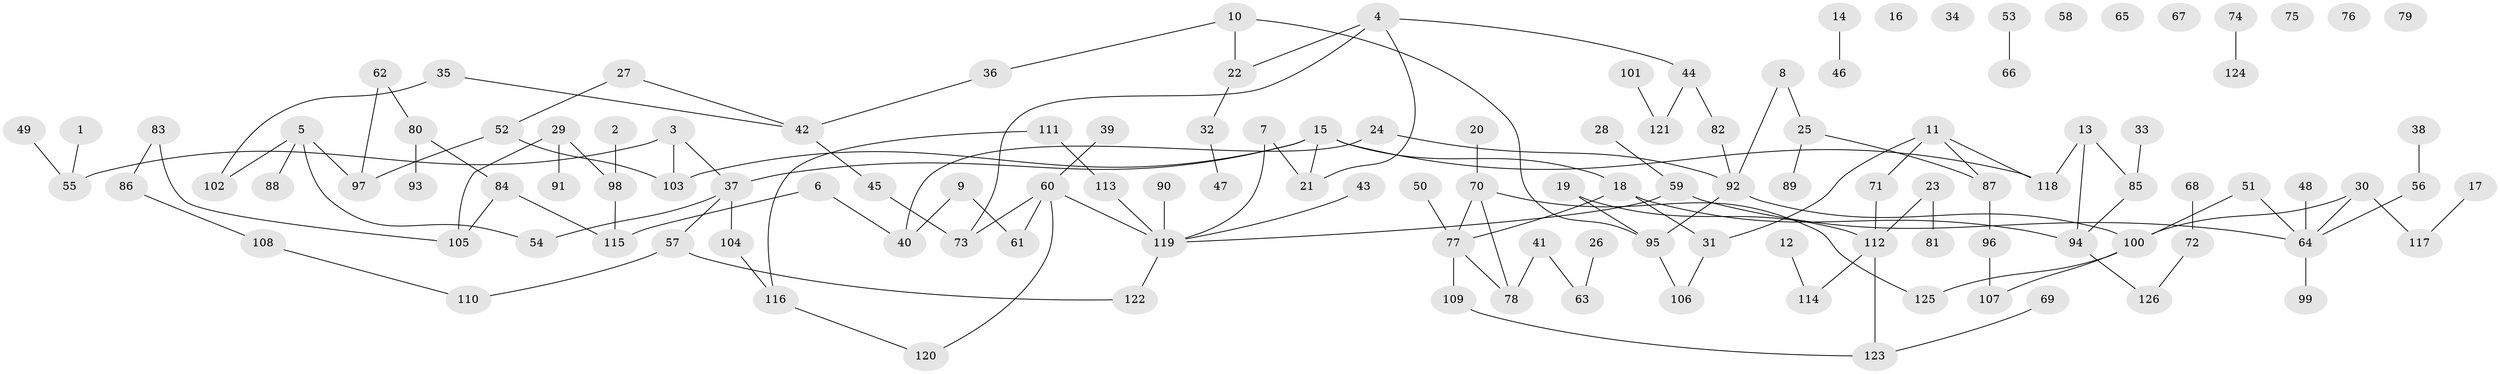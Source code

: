 // coarse degree distribution, {1: 0.27586206896551724, 4: 0.06896551724137931, 5: 0.06896551724137931, 3: 0.19540229885057472, 2: 0.21839080459770116, 0: 0.11494252873563218, 6: 0.04597701149425287, 7: 0.011494252873563218}
// Generated by graph-tools (version 1.1) at 2025/41/03/06/25 10:41:24]
// undirected, 126 vertices, 140 edges
graph export_dot {
graph [start="1"]
  node [color=gray90,style=filled];
  1;
  2;
  3;
  4;
  5;
  6;
  7;
  8;
  9;
  10;
  11;
  12;
  13;
  14;
  15;
  16;
  17;
  18;
  19;
  20;
  21;
  22;
  23;
  24;
  25;
  26;
  27;
  28;
  29;
  30;
  31;
  32;
  33;
  34;
  35;
  36;
  37;
  38;
  39;
  40;
  41;
  42;
  43;
  44;
  45;
  46;
  47;
  48;
  49;
  50;
  51;
  52;
  53;
  54;
  55;
  56;
  57;
  58;
  59;
  60;
  61;
  62;
  63;
  64;
  65;
  66;
  67;
  68;
  69;
  70;
  71;
  72;
  73;
  74;
  75;
  76;
  77;
  78;
  79;
  80;
  81;
  82;
  83;
  84;
  85;
  86;
  87;
  88;
  89;
  90;
  91;
  92;
  93;
  94;
  95;
  96;
  97;
  98;
  99;
  100;
  101;
  102;
  103;
  104;
  105;
  106;
  107;
  108;
  109;
  110;
  111;
  112;
  113;
  114;
  115;
  116;
  117;
  118;
  119;
  120;
  121;
  122;
  123;
  124;
  125;
  126;
  1 -- 55;
  2 -- 98;
  3 -- 37;
  3 -- 55;
  3 -- 103;
  4 -- 21;
  4 -- 22;
  4 -- 44;
  4 -- 73;
  5 -- 54;
  5 -- 88;
  5 -- 97;
  5 -- 102;
  6 -- 40;
  6 -- 115;
  7 -- 21;
  7 -- 119;
  8 -- 25;
  8 -- 92;
  9 -- 40;
  9 -- 61;
  10 -- 22;
  10 -- 36;
  10 -- 95;
  11 -- 31;
  11 -- 71;
  11 -- 87;
  11 -- 118;
  12 -- 114;
  13 -- 85;
  13 -- 94;
  13 -- 118;
  14 -- 46;
  15 -- 18;
  15 -- 21;
  15 -- 37;
  15 -- 103;
  15 -- 118;
  17 -- 117;
  18 -- 31;
  18 -- 77;
  18 -- 94;
  19 -- 95;
  19 -- 112;
  20 -- 70;
  22 -- 32;
  23 -- 81;
  23 -- 112;
  24 -- 40;
  24 -- 92;
  25 -- 87;
  25 -- 89;
  26 -- 63;
  27 -- 42;
  27 -- 52;
  28 -- 59;
  29 -- 91;
  29 -- 98;
  29 -- 105;
  30 -- 64;
  30 -- 100;
  30 -- 117;
  31 -- 106;
  32 -- 47;
  33 -- 85;
  35 -- 42;
  35 -- 102;
  36 -- 42;
  37 -- 54;
  37 -- 57;
  37 -- 104;
  38 -- 56;
  39 -- 60;
  41 -- 63;
  41 -- 78;
  42 -- 45;
  43 -- 119;
  44 -- 82;
  44 -- 121;
  45 -- 73;
  48 -- 64;
  49 -- 55;
  50 -- 77;
  51 -- 64;
  51 -- 100;
  52 -- 97;
  52 -- 103;
  53 -- 66;
  56 -- 64;
  57 -- 110;
  57 -- 122;
  59 -- 64;
  59 -- 119;
  60 -- 61;
  60 -- 73;
  60 -- 119;
  60 -- 120;
  62 -- 80;
  62 -- 97;
  64 -- 99;
  68 -- 72;
  69 -- 123;
  70 -- 77;
  70 -- 78;
  70 -- 125;
  71 -- 112;
  72 -- 126;
  74 -- 124;
  77 -- 78;
  77 -- 109;
  80 -- 84;
  80 -- 93;
  82 -- 92;
  83 -- 86;
  83 -- 105;
  84 -- 105;
  84 -- 115;
  85 -- 94;
  86 -- 108;
  87 -- 96;
  90 -- 119;
  92 -- 95;
  92 -- 100;
  94 -- 126;
  95 -- 106;
  96 -- 107;
  98 -- 115;
  100 -- 107;
  100 -- 125;
  101 -- 121;
  104 -- 116;
  108 -- 110;
  109 -- 123;
  111 -- 113;
  111 -- 116;
  112 -- 114;
  112 -- 123;
  113 -- 119;
  116 -- 120;
  119 -- 122;
}
